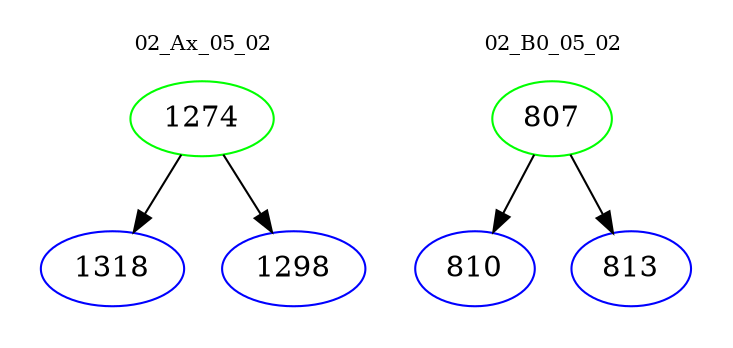 digraph{
subgraph cluster_0 {
color = white
label = "02_Ax_05_02";
fontsize=10;
T0_1274 [label="1274", color="green"]
T0_1274 -> T0_1318 [color="black"]
T0_1318 [label="1318", color="blue"]
T0_1274 -> T0_1298 [color="black"]
T0_1298 [label="1298", color="blue"]
}
subgraph cluster_1 {
color = white
label = "02_B0_05_02";
fontsize=10;
T1_807 [label="807", color="green"]
T1_807 -> T1_810 [color="black"]
T1_810 [label="810", color="blue"]
T1_807 -> T1_813 [color="black"]
T1_813 [label="813", color="blue"]
}
}
